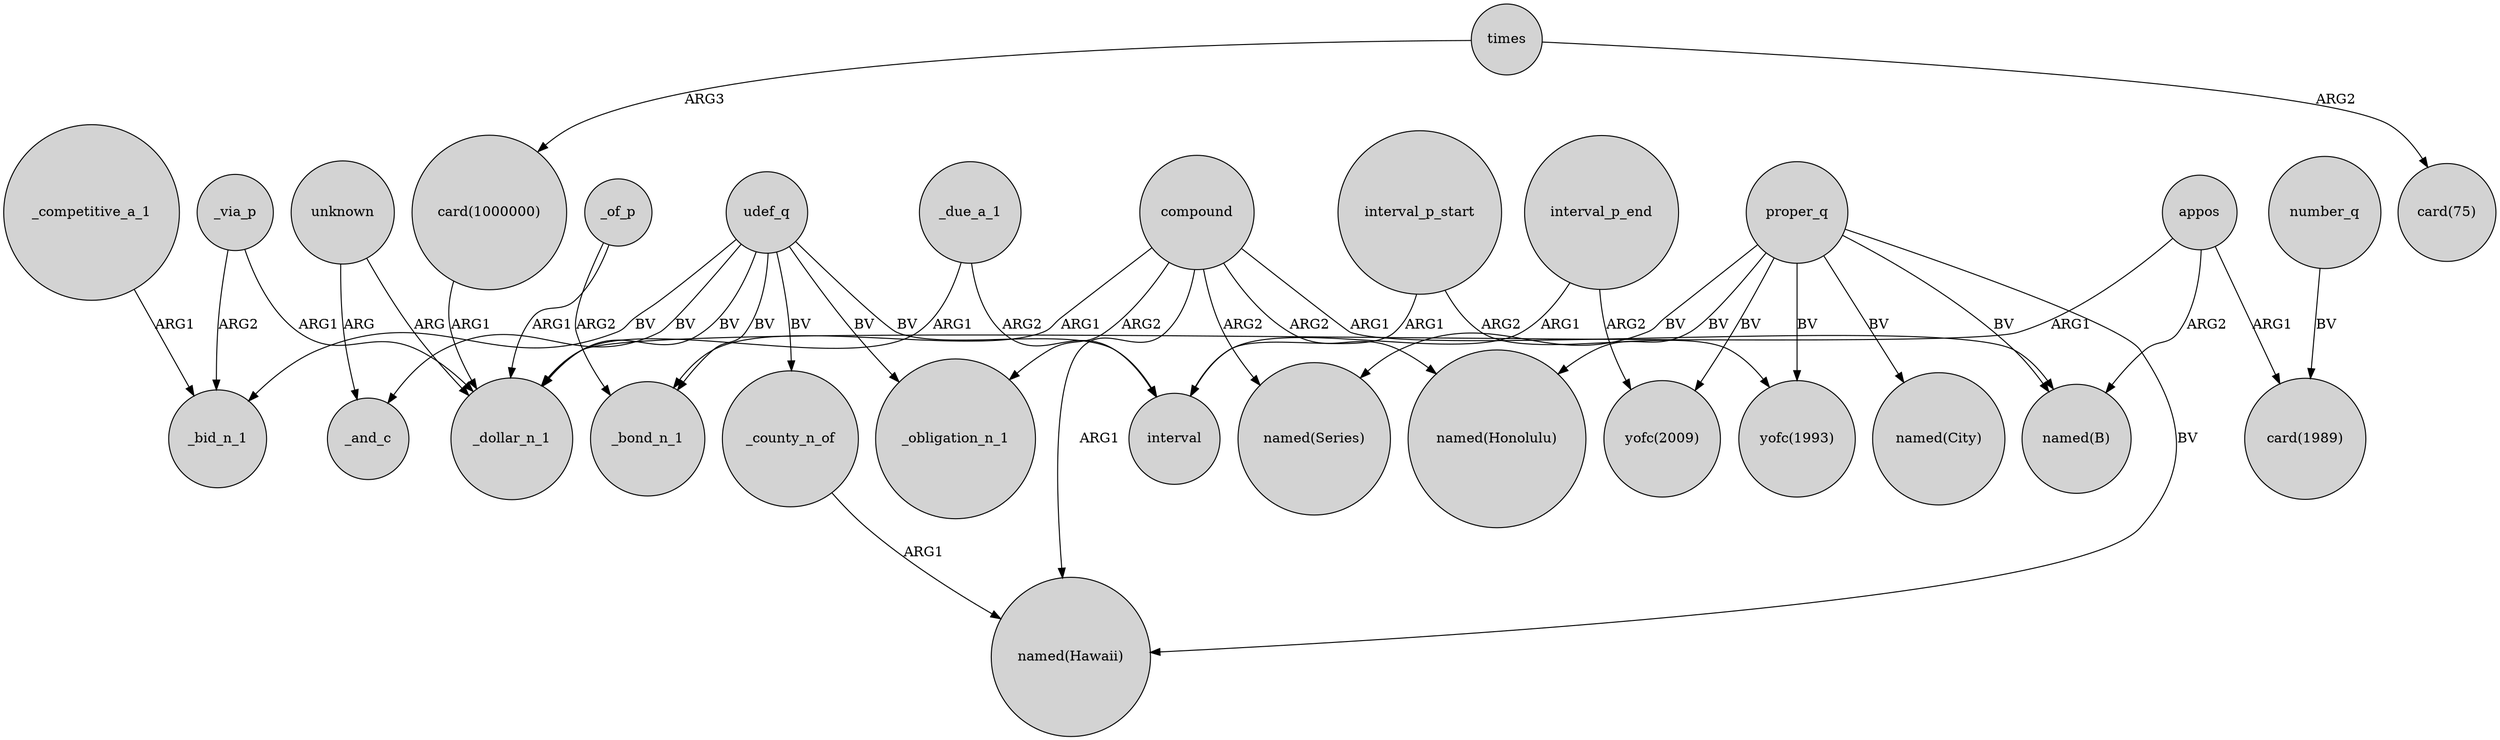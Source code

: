 digraph {
	node [shape=circle style=filled]
	"card(1000000)" -> _dollar_n_1 [label=ARG1]
	proper_q -> "named(Honolulu)" [label=BV]
	compound -> _obligation_n_1 [label=ARG2]
	proper_q -> "named(Hawaii)" [label=BV]
	_of_p -> _dollar_n_1 [label=ARG1]
	interval_p_start -> "yofc(1993)" [label=ARG2]
	compound -> _bond_n_1 [label=ARG1]
	unknown -> _dollar_n_1 [label=ARG]
	proper_q -> "named(Series)" [label=BV]
	_due_a_1 -> _dollar_n_1 [label=ARG1]
	udef_q -> _county_n_of [label=BV]
	number_q -> "card(1989)" [label=BV]
	_of_p -> _bond_n_1 [label=ARG2]
	_competitive_a_1 -> _bid_n_1 [label=ARG1]
	proper_q -> "named(B)" [label=BV]
	_via_p -> _bid_n_1 [label=ARG2]
	compound -> "named(Series)" [label=ARG2]
	appos -> "card(1989)" [label=ARG1]
	udef_q -> _bond_n_1 [label=BV]
	interval_p_start -> interval [label=ARG1]
	unknown -> _and_c [label=ARG]
	compound -> "named(Honolulu)" [label=ARG2]
	times -> "card(75)" [label=ARG2]
	times -> "card(1000000)" [label=ARG3]
	proper_q -> "named(City)" [label=BV]
	appos -> "named(B)" [label=ARG2]
	appos -> _dollar_n_1 [label=ARG1]
	udef_q -> _obligation_n_1 [label=BV]
	_due_a_1 -> interval [label=ARG2]
	_via_p -> _dollar_n_1 [label=ARG1]
	interval_p_end -> interval [label=ARG1]
	interval_p_end -> "yofc(2009)" [label=ARG2]
	compound -> "named(B)" [label=ARG1]
	proper_q -> "yofc(2009)" [label=BV]
	udef_q -> _bid_n_1 [label=BV]
	compound -> "named(Hawaii)" [label=ARG1]
	udef_q -> _and_c [label=BV]
	udef_q -> interval [label=BV]
	udef_q -> _dollar_n_1 [label=BV]
	proper_q -> "yofc(1993)" [label=BV]
	_county_n_of -> "named(Hawaii)" [label=ARG1]
}
